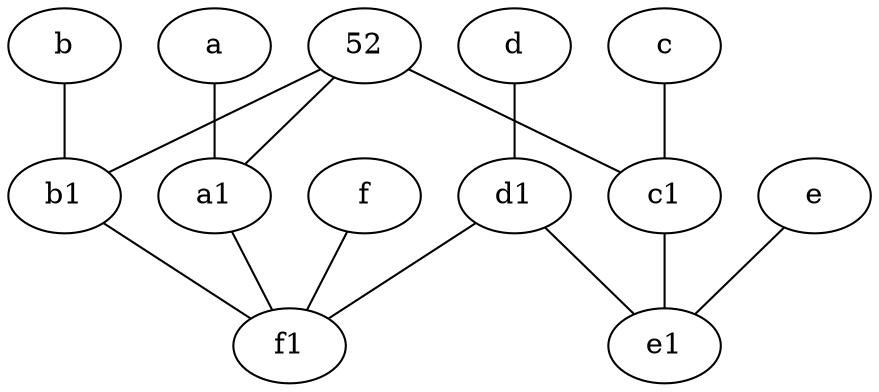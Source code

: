 graph {
	node [labelfontsize=50]
	b1 [labelfontsize=50 pos="9,4!"]
	a [labelfontsize=50 pos="8,2!"]
	b [labelfontsize=50 pos="10,4!"]
	e1 [labelfontsize=50 pos="7,7!"]
	e [labelfontsize=50 pos="7,9!"]
	a1 [labelfontsize=50 pos="8,3!"]
	52 [labelfontsize=50]
	f [labelfontsize=50 pos="3,9!"]
	c1 [labelfontsize=50 pos="4.5,3!"]
	f1 [labelfontsize=50 pos="3,8!"]
	d1 [labelfontsize=50 pos="3,5!"]
	d [labelfontsize=50 pos="2,5!"]
	c [labelfontsize=50 pos="4.5,2!"]
	52 -- c1
	52 -- b1
	a1 -- f1
	e -- e1
	d -- d1
	b1 -- f1
	52 -- a1
	c1 -- e1
	b -- b1
	a -- a1
	f -- f1
	c -- c1
	d1 -- f1
	d1 -- e1
}
